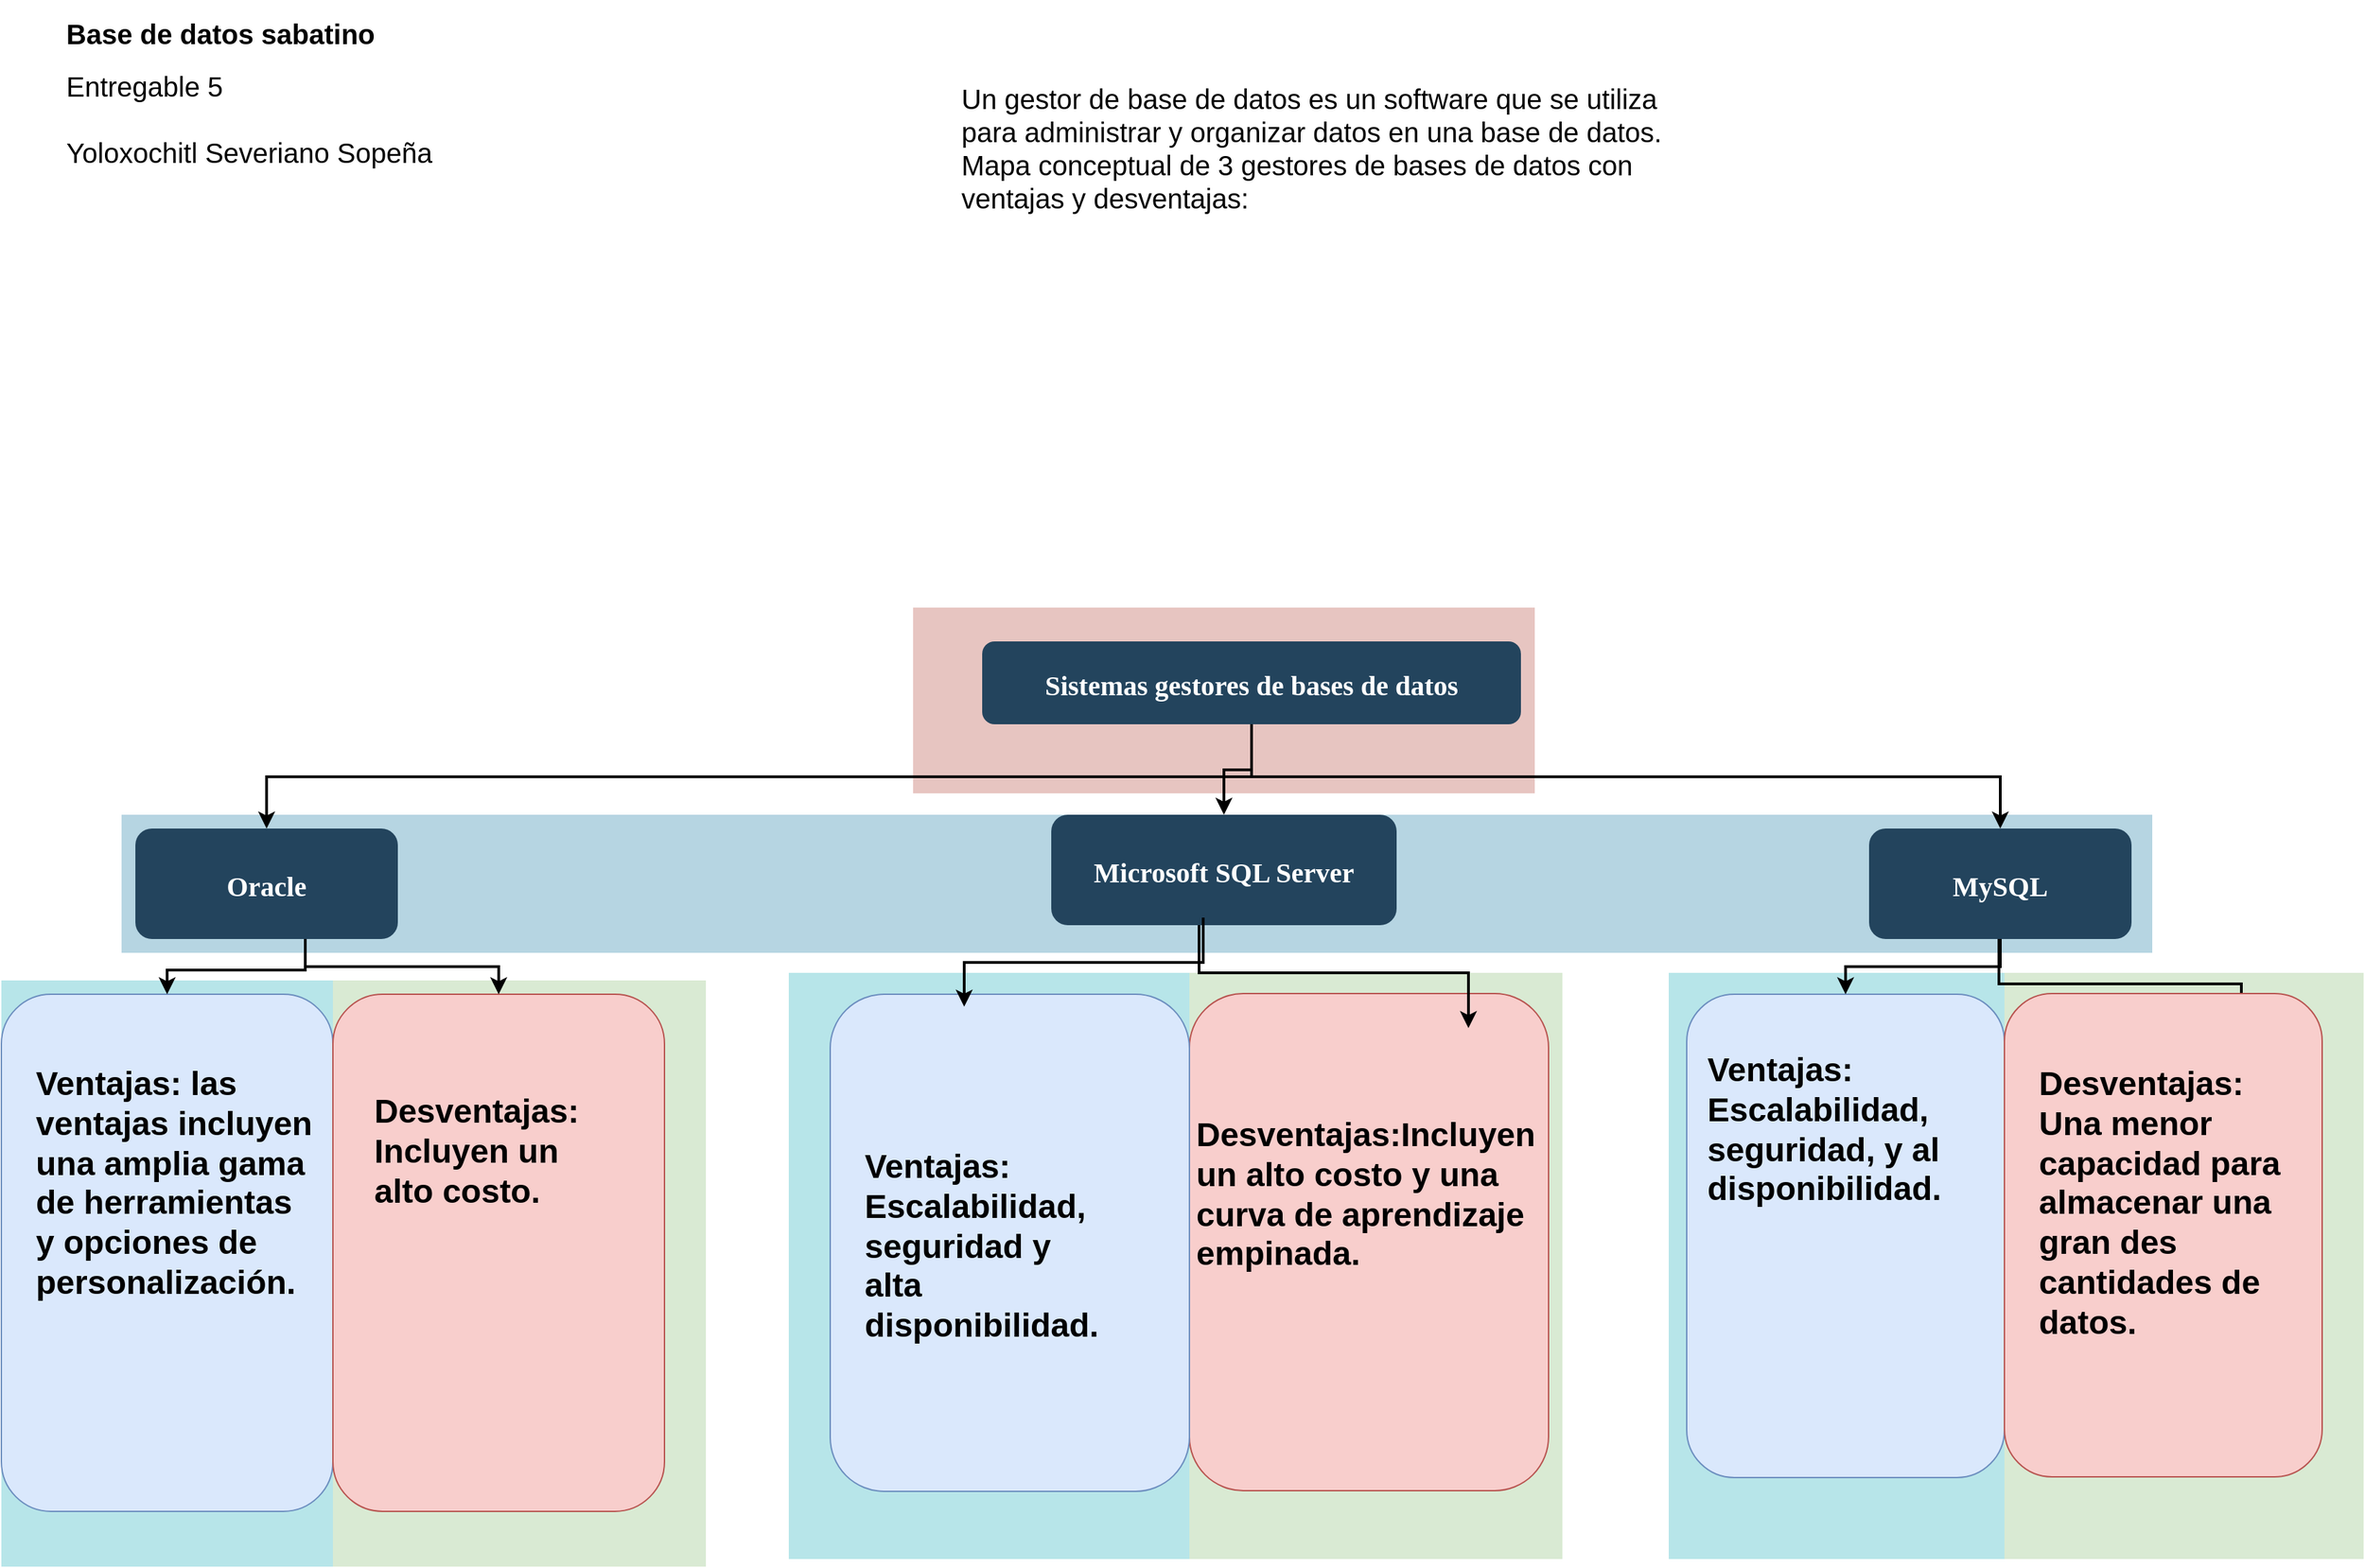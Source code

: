<mxfile version="22.0.2" type="github">
  <diagram name="Page-1" id="2c0d36ab-eaac-3732-788b-9136903baeff">
    <mxGraphModel dx="3944" dy="1732" grid="1" gridSize="10" guides="1" tooltips="1" connect="1" arrows="1" fold="1" page="1" pageScale="1.5" pageWidth="1169" pageHeight="827" background="none" math="0" shadow="0">
      <root>
        <mxCell id="0" />
        <mxCell id="1" parent="0" />
        <mxCell id="ZeLdVaf_GN0Xj3-D7-rt-131" value="" style="fillColor=#D9EAD3;strokeColor=none" parent="1" vertex="1">
          <mxGeometry x="1480" y="744.5" width="260" height="424.5" as="geometry" />
        </mxCell>
        <mxCell id="ZeLdVaf_GN0Xj3-D7-rt-130" value="" style="fillColor=#12AAB5;strokeColor=none;opacity=30;" parent="1" vertex="1">
          <mxGeometry x="1237" y="744.5" width="243" height="424.5" as="geometry" />
        </mxCell>
        <mxCell id="ZeLdVaf_GN0Xj3-D7-rt-129" value="" style="fillColor=#12AAB5;strokeColor=none;opacity=30;" parent="1" vertex="1">
          <mxGeometry x="600" y="744.5" width="290" height="424.5" as="geometry" />
        </mxCell>
        <mxCell id="ZeLdVaf_GN0Xj3-D7-rt-128" value="" style="fillColor=#D9EAD3;strokeColor=none" parent="1" vertex="1">
          <mxGeometry x="890" y="744.5" width="270" height="424.5" as="geometry" />
        </mxCell>
        <mxCell id="123" value="" style="fillColor=#AE4132;strokeColor=none;opacity=30;" parent="1" vertex="1">
          <mxGeometry x="690" y="480" width="450" height="134.5" as="geometry" />
        </mxCell>
        <mxCell id="122" value="" style="fillColor=#10739E;strokeColor=none;opacity=30;" parent="1" vertex="1">
          <mxGeometry x="117" y="630" width="1470" height="100.0" as="geometry" />
        </mxCell>
        <mxCell id="111" value="" style="fillColor=#D9EAD3;strokeColor=none" parent="1" vertex="1">
          <mxGeometry x="270" y="750" width="270" height="424.5" as="geometry" />
        </mxCell>
        <mxCell id="108" value="" style="fillColor=#12AAB5;strokeColor=none;opacity=30;" parent="1" vertex="1">
          <mxGeometry x="30" y="750" width="240" height="424.5" as="geometry" />
        </mxCell>
        <mxCell id="2" value="Sistemas gestores de bases de datos" style="rounded=1;fillColor=#23445D;gradientColor=none;strokeColor=none;fontColor=#FFFFFF;fontStyle=1;fontFamily=Tahoma;fontSize=20;" parent="1" vertex="1">
          <mxGeometry x="740" y="504.5" width="390" height="60" as="geometry" />
        </mxCell>
        <mxCell id="4" value="MySQL" style="rounded=1;fillColor=#23445D;gradientColor=none;strokeColor=none;fontColor=#FFFFFF;fontStyle=1;fontFamily=Tahoma;fontSize=20;" parent="1" vertex="1">
          <mxGeometry x="1382.0" y="640" width="190" height="80" as="geometry" />
        </mxCell>
        <mxCell id="9" value="" style="edgeStyle=elbowEdgeStyle;elbow=vertical;strokeWidth=2;rounded=0" parent="1" source="2" target="4" edge="1">
          <mxGeometry x="337" y="215.5" width="100" height="100" as="geometry">
            <mxPoint x="357" y="620" as="sourcePoint" />
            <mxPoint x="457" y="520" as="targetPoint" />
          </mxGeometry>
        </mxCell>
        <mxCell id="12" value="Microsoft SQL Server" style="rounded=1;fillColor=#23445D;gradientColor=none;strokeColor=none;fontColor=#FFFFFF;fontStyle=1;fontFamily=Tahoma;fontSize=20;" parent="1" vertex="1">
          <mxGeometry x="790" y="630" width="250" height="80" as="geometry" />
        </mxCell>
        <mxCell id="13" value="Oracle" style="rounded=1;fillColor=#23445D;gradientColor=none;strokeColor=none;fontColor=#FFFFFF;fontStyle=1;fontFamily=Tahoma;fontSize=20;" parent="1" vertex="1">
          <mxGeometry x="127" y="640" width="190" height="80" as="geometry" />
        </mxCell>
        <mxCell id="14" value="" style="rounded=1;fillColor=#dae8fc;strokeColor=#6c8ebf;fontStyle=1;fontFamily=Tahoma;fontSize=14;align=left;flipV=1;horizontal=1;verticalAlign=middle;" parent="1" vertex="1">
          <mxGeometry x="30" y="760" width="240" height="374.5" as="geometry" />
        </mxCell>
        <mxCell id="15" value="" style="rounded=1;fillColor=#f8cecc;strokeColor=#b85450;fontStyle=1;fontFamily=Tahoma;fontSize=14" parent="1" vertex="1">
          <mxGeometry x="270" y="760" width="240" height="374.5" as="geometry" />
        </mxCell>
        <mxCell id="33" value="" style="rounded=1;fillColor=#f8cecc;strokeColor=#b85450;fontStyle=1;fontFamily=Tahoma;fontSize=14" parent="1" vertex="1">
          <mxGeometry x="890" y="759.5" width="260" height="360" as="geometry" />
        </mxCell>
        <mxCell id="44" value="" style="rounded=1;fillColor=#dae8fc;strokeColor=#6c8ebf;fontStyle=1;fontFamily=Tahoma;fontSize=14" parent="1" vertex="1">
          <mxGeometry x="1250" y="760" width="230" height="350" as="geometry" />
        </mxCell>
        <mxCell id="59" value="" style="edgeStyle=elbowEdgeStyle;elbow=vertical;strokeWidth=2;rounded=0" parent="1" source="2" target="12" edge="1">
          <mxGeometry x="347" y="225.5" width="100" height="100" as="geometry">
            <mxPoint x="882.0" y="580" as="sourcePoint" />
            <mxPoint x="1487.0" y="650" as="targetPoint" />
          </mxGeometry>
        </mxCell>
        <mxCell id="61" value="" style="edgeStyle=elbowEdgeStyle;elbow=vertical;strokeWidth=2;rounded=0" parent="1" source="2" target="13" edge="1">
          <mxGeometry x="-23" y="135.5" width="100" height="100" as="geometry">
            <mxPoint x="-3" y="540" as="sourcePoint" />
            <mxPoint x="97" y="440" as="targetPoint" />
          </mxGeometry>
        </mxCell>
        <mxCell id="62" value="" style="edgeStyle=elbowEdgeStyle;elbow=vertical;strokeWidth=2;rounded=0" parent="1" target="14" edge="1">
          <mxGeometry x="-23" y="135.5" width="100" height="100" as="geometry">
            <mxPoint x="250" y="724.5" as="sourcePoint" />
            <mxPoint x="97" y="440" as="targetPoint" />
          </mxGeometry>
        </mxCell>
        <mxCell id="102" value="" style="edgeStyle=elbowEdgeStyle;elbow=vertical;strokeWidth=2;rounded=0" parent="1" edge="1">
          <mxGeometry x="-23" y="135.5" width="100" height="100" as="geometry">
            <mxPoint x="897" y="710" as="sourcePoint" />
            <mxPoint x="1092" y="784.5" as="targetPoint" />
            <Array as="points">
              <mxPoint x="900" y="744.5" />
            </Array>
          </mxGeometry>
        </mxCell>
        <mxCell id="105" value="" style="edgeStyle=elbowEdgeStyle;elbow=vertical;strokeWidth=2;rounded=0" parent="1" source="4" target="44" edge="1">
          <mxGeometry x="-23" y="135.5" width="100" height="100" as="geometry">
            <mxPoint x="-3" y="540" as="sourcePoint" />
            <mxPoint x="97" y="440" as="targetPoint" />
          </mxGeometry>
        </mxCell>
        <mxCell id="106" value="" style="edgeStyle=elbowEdgeStyle;elbow=vertical;strokeWidth=2;rounded=0;entryX=0.75;entryY=0;entryDx=0;entryDy=0;" parent="1" edge="1">
          <mxGeometry x="-23" y="135.5" width="100" height="100" as="geometry">
            <mxPoint x="1476" y="720" as="sourcePoint" />
            <mxPoint x="1651.5" y="784.5" as="targetPoint" />
          </mxGeometry>
        </mxCell>
        <mxCell id="ZeLdVaf_GN0Xj3-D7-rt-125" value="" style="edgeStyle=elbowEdgeStyle;elbow=vertical;strokeWidth=2;rounded=0;" parent="1" target="15" edge="1">
          <mxGeometry x="-23" y="135.5" width="100" height="100" as="geometry">
            <mxPoint x="250" y="720" as="sourcePoint" />
            <mxPoint x="170" y="760" as="targetPoint" />
          </mxGeometry>
        </mxCell>
        <mxCell id="ZeLdVaf_GN0Xj3-D7-rt-133" value="" style="rounded=1;fillColor=#f8cecc;strokeColor=#b85450;fontStyle=1;fontFamily=Tahoma;fontSize=14" parent="1" vertex="1">
          <mxGeometry x="1480" y="759.5" width="230" height="350" as="geometry" />
        </mxCell>
        <mxCell id="ZeLdVaf_GN0Xj3-D7-rt-136" value="&lt;h1&gt;Ventajas: las ventajas incluyen una amplia gama de herramientas y opciones de personalización.&lt;/h1&gt;" style="text;html=1;spacing=5;spacingTop=-20;whiteSpace=wrap;overflow=hidden;rounded=0;" parent="1" vertex="1">
          <mxGeometry x="50" y="804.5" width="210" height="270" as="geometry" />
        </mxCell>
        <mxCell id="ZeLdVaf_GN0Xj3-D7-rt-138" value="&lt;h1&gt;Desventajas: Incluyen un alto costo.&lt;/h1&gt;" style="text;html=1;strokeColor=none;fillColor=none;spacing=5;spacingTop=-20;whiteSpace=wrap;overflow=hidden;rounded=0;" parent="1" vertex="1">
          <mxGeometry x="295" y="824.5" width="190" height="120" as="geometry" />
        </mxCell>
        <mxCell id="ZeLdVaf_GN0Xj3-D7-rt-139" value="" style="rounded=1;fillColor=#dae8fc;strokeColor=#6c8ebf;fontStyle=1;fontFamily=Tahoma;fontSize=14" parent="1" vertex="1">
          <mxGeometry x="630" y="760" width="260" height="360" as="geometry" />
        </mxCell>
        <mxCell id="ZeLdVaf_GN0Xj3-D7-rt-140" value="" style="edgeStyle=elbowEdgeStyle;elbow=vertical;strokeWidth=2;rounded=0;entryX=0.373;entryY=0.025;entryDx=0;entryDy=0;entryPerimeter=0;" parent="1" target="ZeLdVaf_GN0Xj3-D7-rt-139" edge="1">
          <mxGeometry x="-23" y="135.5" width="100" height="100" as="geometry">
            <mxPoint x="900" y="704.5" as="sourcePoint" />
            <mxPoint x="1102" y="794.5" as="targetPoint" />
            <Array as="points" />
          </mxGeometry>
        </mxCell>
        <mxCell id="ZeLdVaf_GN0Xj3-D7-rt-141" value="&lt;h1&gt;Ventajas: Escalabilidad, seguridad y alta disponibilidad.&lt;/h1&gt;" style="text;html=1;strokeColor=none;fillColor=none;spacing=5;spacingTop=-20;whiteSpace=wrap;overflow=hidden;rounded=0;" parent="1" vertex="1">
          <mxGeometry x="650" y="864.5" width="190" height="240" as="geometry" />
        </mxCell>
        <mxCell id="ZeLdVaf_GN0Xj3-D7-rt-142" value="&lt;h1&gt;Desventajas:Incluyen un alto costo y una curva de aprendizaje empinada.&lt;/h1&gt;" style="text;html=1;strokeColor=none;fillColor=none;spacing=5;spacingTop=-20;whiteSpace=wrap;overflow=hidden;rounded=0;" parent="1" vertex="1">
          <mxGeometry x="890" y="841.75" width="260" height="230" as="geometry" />
        </mxCell>
        <mxCell id="ZeLdVaf_GN0Xj3-D7-rt-143" value="&lt;h1&gt;Ventajas: Escalabilidad, seguridad, y al disponibilidad.&lt;/h1&gt;" style="text;html=1;strokeColor=none;fillColor=none;spacing=5;spacingTop=-20;whiteSpace=wrap;overflow=hidden;rounded=0;" parent="1" vertex="1">
          <mxGeometry x="1260" y="794.5" width="210" height="260" as="geometry" />
        </mxCell>
        <mxCell id="ZeLdVaf_GN0Xj3-D7-rt-144" value="&lt;h1&gt;Desventajas: Una menor capacidad para almacenar una gran des cantidades de datos.&lt;/h1&gt;" style="text;html=1;strokeColor=none;fillColor=none;spacing=5;spacingTop=-20;whiteSpace=wrap;overflow=hidden;rounded=0;" parent="1" vertex="1">
          <mxGeometry x="1500" y="804.5" width="190" height="270" as="geometry" />
        </mxCell>
        <mxCell id="bGLKbIhciEpZC-C2Ty3D-126" value="&lt;h1 style=&quot;font-size: 20px;&quot;&gt;Base de datos sabatino&lt;/h1&gt;&lt;div style=&quot;font-size: 20px;&quot;&gt;&lt;font style=&quot;font-size: 20px;&quot;&gt;Entregable 5&lt;/font&gt;&lt;/div&gt;&lt;div style=&quot;font-size: 20px;&quot;&gt;&lt;font style=&quot;font-size: 20px;&quot;&gt;&lt;br&gt;&lt;/font&gt;&lt;/div&gt;&lt;div style=&quot;font-size: 20px;&quot;&gt;&lt;font style=&quot;font-size: 20px;&quot;&gt;Yoloxochitl Severiano Sopeña&lt;/font&gt;&lt;/div&gt;" style="text;html=1;strokeColor=none;fillColor=none;spacing=5;spacingTop=-20;whiteSpace=wrap;overflow=hidden;rounded=0;" vertex="1" parent="1">
          <mxGeometry x="72" y="50" width="300" height="140" as="geometry" />
        </mxCell>
        <mxCell id="bGLKbIhciEpZC-C2Ty3D-127" value="&lt;font style=&quot;font-size: 20px;&quot;&gt;Un gestor de base de datos es un software que se utiliza&lt;br&gt;para administrar y organizar datos en una base de datos.&lt;br&gt;Mapa conceptual de 3 gestores de bases de datos con&lt;br&gt;ventajas y desventajas:&lt;/font&gt;" style="text;html=1;strokeColor=none;fillColor=none;spacing=5;spacingTop=-20;whiteSpace=wrap;overflow=hidden;rounded=0;" vertex="1" parent="1">
          <mxGeometry x="720" y="110" width="800" height="140" as="geometry" />
        </mxCell>
      </root>
    </mxGraphModel>
  </diagram>
</mxfile>
